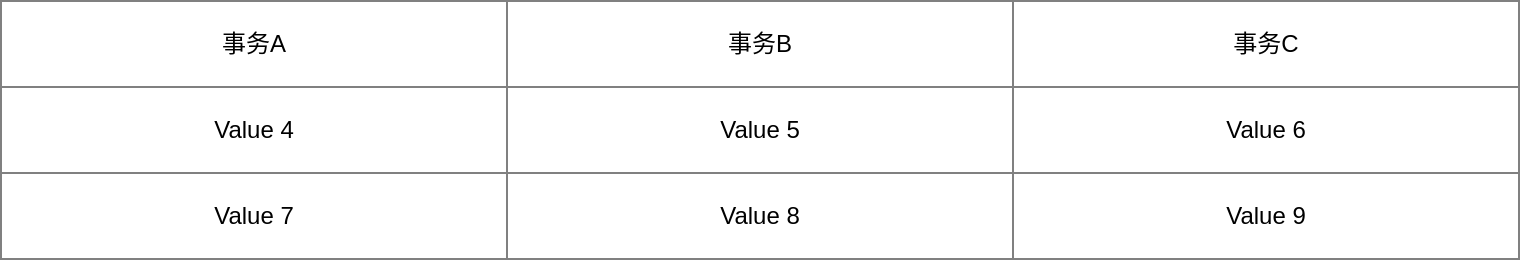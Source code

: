 <mxfile version="12.1.7" type="github" pages="1">
  <diagram id="rGmDkPTuTz0P_3TzJJ4o" name="Page-1">
    <mxGraphModel dx="772" dy="509" grid="1" gridSize="10" guides="1" tooltips="1" connect="1" arrows="1" fold="1" page="1" pageScale="1" pageWidth="827" pageHeight="1169" math="0" shadow="0">
      <root>
        <mxCell id="0"/>
        <mxCell id="1" parent="0"/>
        <mxCell id="xL55-UT9bH0eYafqDX80-1" value="&lt;table border=&quot;1&quot; width=&quot;100%&quot; style=&quot;width: 100% ; height: 100% ; border-collapse: collapse&quot;&gt;&lt;tbody&gt;&lt;tr&gt;&lt;td align=&quot;center&quot;&gt;事务A&lt;/td&gt;&lt;td align=&quot;center&quot;&gt;事务B&lt;/td&gt;&lt;td align=&quot;center&quot;&gt;事务C&lt;/td&gt;&lt;/tr&gt;&lt;tr&gt;&lt;td align=&quot;center&quot;&gt;Value 4&lt;/td&gt;&lt;td align=&quot;center&quot;&gt;Value 5&lt;/td&gt;&lt;td align=&quot;center&quot;&gt;Value 6&lt;/td&gt;&lt;/tr&gt;&lt;tr&gt;&lt;td align=&quot;center&quot;&gt;Value 7&lt;/td&gt;&lt;td align=&quot;center&quot;&gt;Value 8&lt;/td&gt;&lt;td align=&quot;center&quot;&gt;Value 9&lt;/td&gt;&lt;/tr&gt;&lt;/tbody&gt;&lt;/table&gt;" style="text;html=1;strokeColor=none;fillColor=#ffffff;overflow=fill;gradientColor=none;autosize=1;collapsible=0;treeFolding=0;flipH=1;" vertex="1" parent="1">
          <mxGeometry x="10" y="20" width="760" height="130" as="geometry"/>
        </mxCell>
      </root>
    </mxGraphModel>
  </diagram>
</mxfile>
